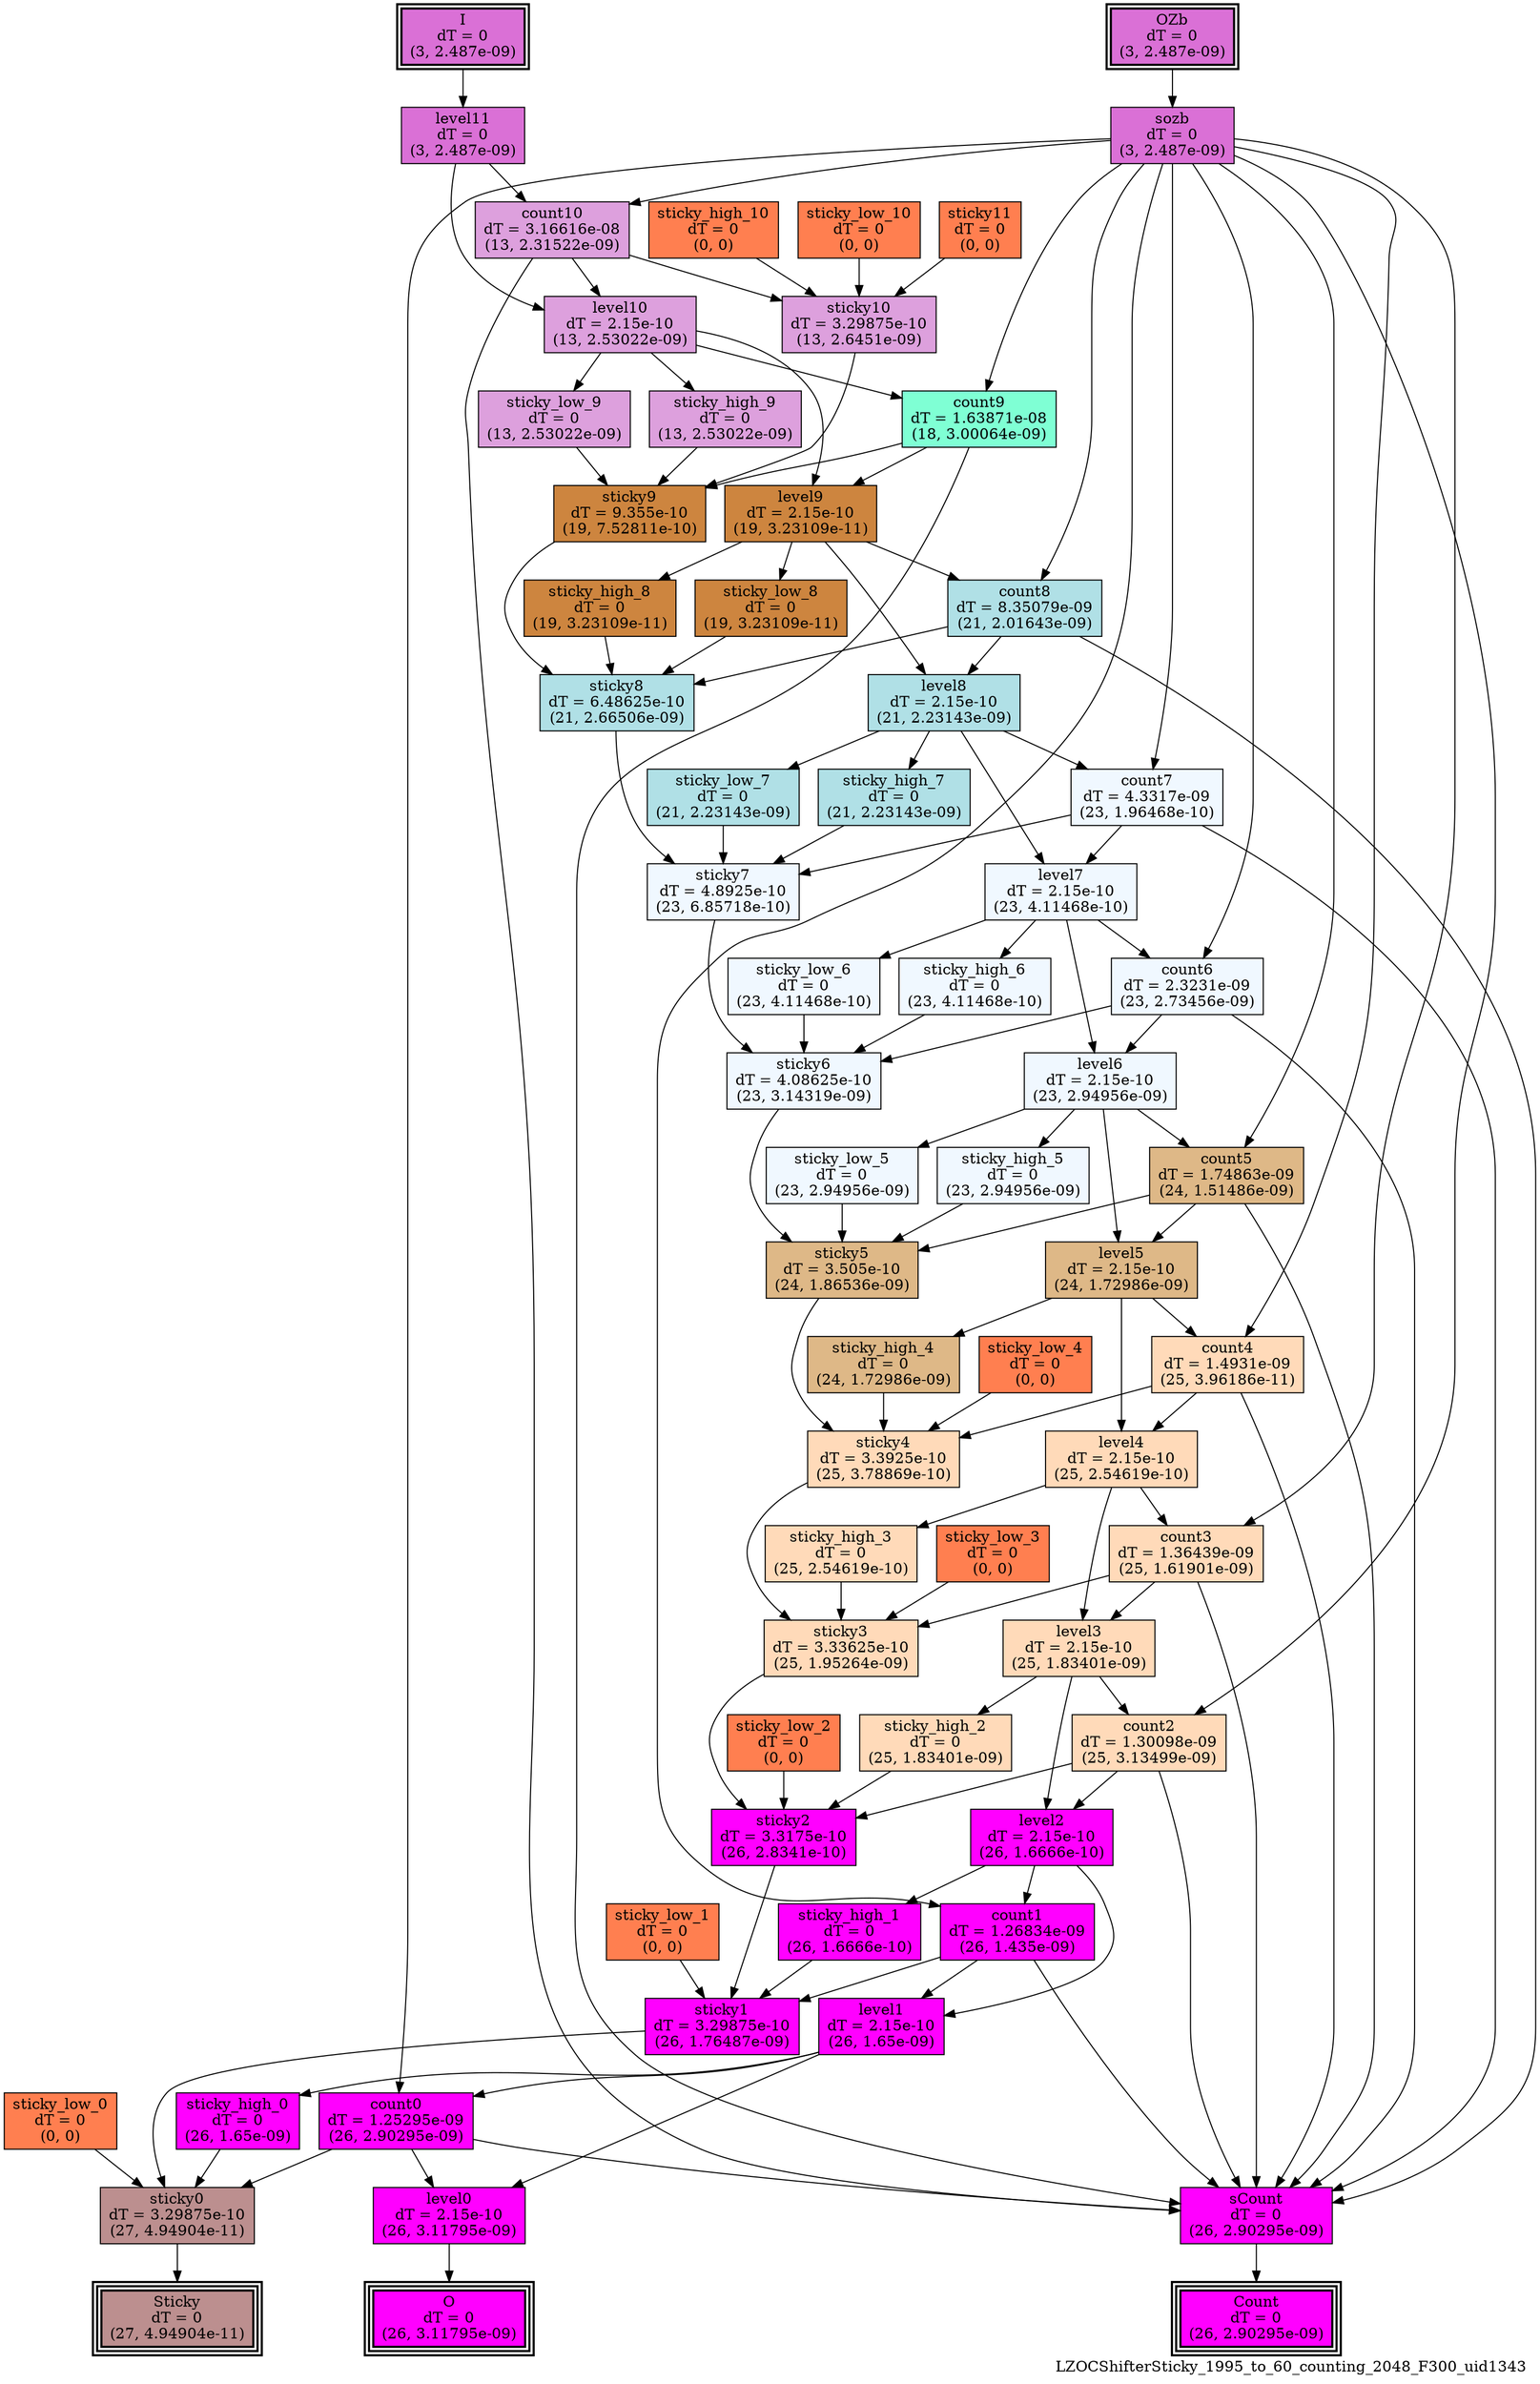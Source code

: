 digraph LZOCShifterSticky_1995_to_60_counting_2048_F300_uid1343
{
	//graph drawing options
	label=LZOCShifterSticky_1995_to_60_counting_2048_F300_uid1343;
	labelloc=bottom;
	labeljust=right;
	ratio=auto;
	nodesep=0.25;
	ranksep=0.5;

	//input/output signals of operator LZOCShifterSticky_1995_to_60_counting_2048_F300_uid1343
	I__LZOCShifterSticky_1995_to_60_counting_2048_F300_uid1343 [ label="I\ndT = 0\n(3, 2.487e-09)", shape=box, color=black, style="bold, filled", fillcolor=orchid, peripheries=2 ];
	OZb__LZOCShifterSticky_1995_to_60_counting_2048_F300_uid1343 [ label="OZb\ndT = 0\n(3, 2.487e-09)", shape=box, color=black, style="bold, filled", fillcolor=orchid, peripheries=2 ];
	Count__LZOCShifterSticky_1995_to_60_counting_2048_F300_uid1343 [ label="Count\ndT = 0\n(26, 2.90295e-09)", shape=box, color=black, style="bold, filled", fillcolor=magenta, peripheries=3 ];
	O__LZOCShifterSticky_1995_to_60_counting_2048_F300_uid1343 [ label="O\ndT = 0\n(26, 3.11795e-09)", shape=box, color=black, style="bold, filled", fillcolor=magenta, peripheries=3 ];
	Sticky__LZOCShifterSticky_1995_to_60_counting_2048_F300_uid1343 [ label="Sticky\ndT = 0\n(27, 4.94904e-11)", shape=box, color=black, style="bold, filled", fillcolor=rosybrown, peripheries=3 ];
	{rank=same I__LZOCShifterSticky_1995_to_60_counting_2048_F300_uid1343, OZb__LZOCShifterSticky_1995_to_60_counting_2048_F300_uid1343};
	{rank=same Count__LZOCShifterSticky_1995_to_60_counting_2048_F300_uid1343, O__LZOCShifterSticky_1995_to_60_counting_2048_F300_uid1343, Sticky__LZOCShifterSticky_1995_to_60_counting_2048_F300_uid1343};
	//internal signals of operator LZOCShifterSticky_1995_to_60_counting_2048_F300_uid1343
	level11__LZOCShifterSticky_1995_to_60_counting_2048_F300_uid1343 [ label="level11\ndT = 0\n(3, 2.487e-09)", shape=box, color=black, style=filled, fillcolor=orchid, peripheries=1 ];
	sozb__LZOCShifterSticky_1995_to_60_counting_2048_F300_uid1343 [ label="sozb\ndT = 0\n(3, 2.487e-09)", shape=box, color=black, style=filled, fillcolor=orchid, peripheries=1 ];
	sticky11__LZOCShifterSticky_1995_to_60_counting_2048_F300_uid1343 [ label="sticky11\ndT = 0\n(0, 0)", shape=box, color=black, style=filled, fillcolor=coral, peripheries=1 ];
	count10__LZOCShifterSticky_1995_to_60_counting_2048_F300_uid1343 [ label="count10\ndT = 3.16616e-08\n(13, 2.31522e-09)", shape=box, color=black, style=filled, fillcolor=plum, peripheries=1 ];
	level10__LZOCShifterSticky_1995_to_60_counting_2048_F300_uid1343 [ label="level10\ndT = 2.15e-10\n(13, 2.53022e-09)", shape=box, color=black, style=filled, fillcolor=plum, peripheries=1 ];
	sticky_high_10__LZOCShifterSticky_1995_to_60_counting_2048_F300_uid1343 [ label="sticky_high_10\ndT = 0\n(0, 0)", shape=box, color=black, style=filled, fillcolor=coral, peripheries=1 ];
	sticky_low_10__LZOCShifterSticky_1995_to_60_counting_2048_F300_uid1343 [ label="sticky_low_10\ndT = 0\n(0, 0)", shape=box, color=black, style=filled, fillcolor=coral, peripheries=1 ];
	sticky10__LZOCShifterSticky_1995_to_60_counting_2048_F300_uid1343 [ label="sticky10\ndT = 3.29875e-10\n(13, 2.6451e-09)", shape=box, color=black, style=filled, fillcolor=plum, peripheries=1 ];
	count9__LZOCShifterSticky_1995_to_60_counting_2048_F300_uid1343 [ label="count9\ndT = 1.63871e-08\n(18, 3.00064e-09)", shape=box, color=black, style=filled, fillcolor=aquamarine, peripheries=1 ];
	level9__LZOCShifterSticky_1995_to_60_counting_2048_F300_uid1343 [ label="level9\ndT = 2.15e-10\n(19, 3.23109e-11)", shape=box, color=black, style=filled, fillcolor=peru, peripheries=1 ];
	sticky_high_9__LZOCShifterSticky_1995_to_60_counting_2048_F300_uid1343 [ label="sticky_high_9\ndT = 0\n(13, 2.53022e-09)", shape=box, color=black, style=filled, fillcolor=plum, peripheries=1 ];
	sticky_low_9__LZOCShifterSticky_1995_to_60_counting_2048_F300_uid1343 [ label="sticky_low_9\ndT = 0\n(13, 2.53022e-09)", shape=box, color=black, style=filled, fillcolor=plum, peripheries=1 ];
	sticky9__LZOCShifterSticky_1995_to_60_counting_2048_F300_uid1343 [ label="sticky9\ndT = 9.355e-10\n(19, 7.52811e-10)", shape=box, color=black, style=filled, fillcolor=peru, peripheries=1 ];
	count8__LZOCShifterSticky_1995_to_60_counting_2048_F300_uid1343 [ label="count8\ndT = 8.35079e-09\n(21, 2.01643e-09)", shape=box, color=black, style=filled, fillcolor=powderblue, peripheries=1 ];
	level8__LZOCShifterSticky_1995_to_60_counting_2048_F300_uid1343 [ label="level8\ndT = 2.15e-10\n(21, 2.23143e-09)", shape=box, color=black, style=filled, fillcolor=powderblue, peripheries=1 ];
	sticky_high_8__LZOCShifterSticky_1995_to_60_counting_2048_F300_uid1343 [ label="sticky_high_8\ndT = 0\n(19, 3.23109e-11)", shape=box, color=black, style=filled, fillcolor=peru, peripheries=1 ];
	sticky_low_8__LZOCShifterSticky_1995_to_60_counting_2048_F300_uid1343 [ label="sticky_low_8\ndT = 0\n(19, 3.23109e-11)", shape=box, color=black, style=filled, fillcolor=peru, peripheries=1 ];
	sticky8__LZOCShifterSticky_1995_to_60_counting_2048_F300_uid1343 [ label="sticky8\ndT = 6.48625e-10\n(21, 2.66506e-09)", shape=box, color=black, style=filled, fillcolor=powderblue, peripheries=1 ];
	count7__LZOCShifterSticky_1995_to_60_counting_2048_F300_uid1343 [ label="count7\ndT = 4.3317e-09\n(23, 1.96468e-10)", shape=box, color=black, style=filled, fillcolor=aliceblue, peripheries=1 ];
	level7__LZOCShifterSticky_1995_to_60_counting_2048_F300_uid1343 [ label="level7\ndT = 2.15e-10\n(23, 4.11468e-10)", shape=box, color=black, style=filled, fillcolor=aliceblue, peripheries=1 ];
	sticky_high_7__LZOCShifterSticky_1995_to_60_counting_2048_F300_uid1343 [ label="sticky_high_7\ndT = 0\n(21, 2.23143e-09)", shape=box, color=black, style=filled, fillcolor=powderblue, peripheries=1 ];
	sticky_low_7__LZOCShifterSticky_1995_to_60_counting_2048_F300_uid1343 [ label="sticky_low_7\ndT = 0\n(21, 2.23143e-09)", shape=box, color=black, style=filled, fillcolor=powderblue, peripheries=1 ];
	sticky7__LZOCShifterSticky_1995_to_60_counting_2048_F300_uid1343 [ label="sticky7\ndT = 4.8925e-10\n(23, 6.85718e-10)", shape=box, color=black, style=filled, fillcolor=aliceblue, peripheries=1 ];
	count6__LZOCShifterSticky_1995_to_60_counting_2048_F300_uid1343 [ label="count6\ndT = 2.3231e-09\n(23, 2.73456e-09)", shape=box, color=black, style=filled, fillcolor=aliceblue, peripheries=1 ];
	level6__LZOCShifterSticky_1995_to_60_counting_2048_F300_uid1343 [ label="level6\ndT = 2.15e-10\n(23, 2.94956e-09)", shape=box, color=black, style=filled, fillcolor=aliceblue, peripheries=1 ];
	sticky_high_6__LZOCShifterSticky_1995_to_60_counting_2048_F300_uid1343 [ label="sticky_high_6\ndT = 0\n(23, 4.11468e-10)", shape=box, color=black, style=filled, fillcolor=aliceblue, peripheries=1 ];
	sticky_low_6__LZOCShifterSticky_1995_to_60_counting_2048_F300_uid1343 [ label="sticky_low_6\ndT = 0\n(23, 4.11468e-10)", shape=box, color=black, style=filled, fillcolor=aliceblue, peripheries=1 ];
	sticky6__LZOCShifterSticky_1995_to_60_counting_2048_F300_uid1343 [ label="sticky6\ndT = 4.08625e-10\n(23, 3.14319e-09)", shape=box, color=black, style=filled, fillcolor=aliceblue, peripheries=1 ];
	count5__LZOCShifterSticky_1995_to_60_counting_2048_F300_uid1343 [ label="count5\ndT = 1.74863e-09\n(24, 1.51486e-09)", shape=box, color=black, style=filled, fillcolor=burlywood, peripheries=1 ];
	level5__LZOCShifterSticky_1995_to_60_counting_2048_F300_uid1343 [ label="level5\ndT = 2.15e-10\n(24, 1.72986e-09)", shape=box, color=black, style=filled, fillcolor=burlywood, peripheries=1 ];
	sticky_high_5__LZOCShifterSticky_1995_to_60_counting_2048_F300_uid1343 [ label="sticky_high_5\ndT = 0\n(23, 2.94956e-09)", shape=box, color=black, style=filled, fillcolor=aliceblue, peripheries=1 ];
	sticky_low_5__LZOCShifterSticky_1995_to_60_counting_2048_F300_uid1343 [ label="sticky_low_5\ndT = 0\n(23, 2.94956e-09)", shape=box, color=black, style=filled, fillcolor=aliceblue, peripheries=1 ];
	sticky5__LZOCShifterSticky_1995_to_60_counting_2048_F300_uid1343 [ label="sticky5\ndT = 3.505e-10\n(24, 1.86536e-09)", shape=box, color=black, style=filled, fillcolor=burlywood, peripheries=1 ];
	count4__LZOCShifterSticky_1995_to_60_counting_2048_F300_uid1343 [ label="count4\ndT = 1.4931e-09\n(25, 3.96186e-11)", shape=box, color=black, style=filled, fillcolor=peachpuff, peripheries=1 ];
	level4__LZOCShifterSticky_1995_to_60_counting_2048_F300_uid1343 [ label="level4\ndT = 2.15e-10\n(25, 2.54619e-10)", shape=box, color=black, style=filled, fillcolor=peachpuff, peripheries=1 ];
	sticky_high_4__LZOCShifterSticky_1995_to_60_counting_2048_F300_uid1343 [ label="sticky_high_4\ndT = 0\n(24, 1.72986e-09)", shape=box, color=black, style=filled, fillcolor=burlywood, peripheries=1 ];
	sticky_low_4__LZOCShifterSticky_1995_to_60_counting_2048_F300_uid1343 [ label="sticky_low_4\ndT = 0\n(0, 0)", shape=box, color=black, style=filled, fillcolor=coral, peripheries=1 ];
	sticky4__LZOCShifterSticky_1995_to_60_counting_2048_F300_uid1343 [ label="sticky4\ndT = 3.3925e-10\n(25, 3.78869e-10)", shape=box, color=black, style=filled, fillcolor=peachpuff, peripheries=1 ];
	count3__LZOCShifterSticky_1995_to_60_counting_2048_F300_uid1343 [ label="count3\ndT = 1.36439e-09\n(25, 1.61901e-09)", shape=box, color=black, style=filled, fillcolor=peachpuff, peripheries=1 ];
	level3__LZOCShifterSticky_1995_to_60_counting_2048_F300_uid1343 [ label="level3\ndT = 2.15e-10\n(25, 1.83401e-09)", shape=box, color=black, style=filled, fillcolor=peachpuff, peripheries=1 ];
	sticky_high_3__LZOCShifterSticky_1995_to_60_counting_2048_F300_uid1343 [ label="sticky_high_3\ndT = 0\n(25, 2.54619e-10)", shape=box, color=black, style=filled, fillcolor=peachpuff, peripheries=1 ];
	sticky_low_3__LZOCShifterSticky_1995_to_60_counting_2048_F300_uid1343 [ label="sticky_low_3\ndT = 0\n(0, 0)", shape=box, color=black, style=filled, fillcolor=coral, peripheries=1 ];
	sticky3__LZOCShifterSticky_1995_to_60_counting_2048_F300_uid1343 [ label="sticky3\ndT = 3.33625e-10\n(25, 1.95264e-09)", shape=box, color=black, style=filled, fillcolor=peachpuff, peripheries=1 ];
	count2__LZOCShifterSticky_1995_to_60_counting_2048_F300_uid1343 [ label="count2\ndT = 1.30098e-09\n(25, 3.13499e-09)", shape=box, color=black, style=filled, fillcolor=peachpuff, peripheries=1 ];
	level2__LZOCShifterSticky_1995_to_60_counting_2048_F300_uid1343 [ label="level2\ndT = 2.15e-10\n(26, 1.6666e-10)", shape=box, color=black, style=filled, fillcolor=magenta, peripheries=1 ];
	sticky_high_2__LZOCShifterSticky_1995_to_60_counting_2048_F300_uid1343 [ label="sticky_high_2\ndT = 0\n(25, 1.83401e-09)", shape=box, color=black, style=filled, fillcolor=peachpuff, peripheries=1 ];
	sticky_low_2__LZOCShifterSticky_1995_to_60_counting_2048_F300_uid1343 [ label="sticky_low_2\ndT = 0\n(0, 0)", shape=box, color=black, style=filled, fillcolor=coral, peripheries=1 ];
	sticky2__LZOCShifterSticky_1995_to_60_counting_2048_F300_uid1343 [ label="sticky2\ndT = 3.3175e-10\n(26, 2.8341e-10)", shape=box, color=black, style=filled, fillcolor=magenta, peripheries=1 ];
	count1__LZOCShifterSticky_1995_to_60_counting_2048_F300_uid1343 [ label="count1\ndT = 1.26834e-09\n(26, 1.435e-09)", shape=box, color=black, style=filled, fillcolor=magenta, peripheries=1 ];
	level1__LZOCShifterSticky_1995_to_60_counting_2048_F300_uid1343 [ label="level1\ndT = 2.15e-10\n(26, 1.65e-09)", shape=box, color=black, style=filled, fillcolor=magenta, peripheries=1 ];
	sticky_high_1__LZOCShifterSticky_1995_to_60_counting_2048_F300_uid1343 [ label="sticky_high_1\ndT = 0\n(26, 1.6666e-10)", shape=box, color=black, style=filled, fillcolor=magenta, peripheries=1 ];
	sticky_low_1__LZOCShifterSticky_1995_to_60_counting_2048_F300_uid1343 [ label="sticky_low_1\ndT = 0\n(0, 0)", shape=box, color=black, style=filled, fillcolor=coral, peripheries=1 ];
	sticky1__LZOCShifterSticky_1995_to_60_counting_2048_F300_uid1343 [ label="sticky1\ndT = 3.29875e-10\n(26, 1.76487e-09)", shape=box, color=black, style=filled, fillcolor=magenta, peripheries=1 ];
	count0__LZOCShifterSticky_1995_to_60_counting_2048_F300_uid1343 [ label="count0\ndT = 1.25295e-09\n(26, 2.90295e-09)", shape=box, color=black, style=filled, fillcolor=magenta, peripheries=1 ];
	level0__LZOCShifterSticky_1995_to_60_counting_2048_F300_uid1343 [ label="level0\ndT = 2.15e-10\n(26, 3.11795e-09)", shape=box, color=black, style=filled, fillcolor=magenta, peripheries=1 ];
	sticky_high_0__LZOCShifterSticky_1995_to_60_counting_2048_F300_uid1343 [ label="sticky_high_0\ndT = 0\n(26, 1.65e-09)", shape=box, color=black, style=filled, fillcolor=magenta, peripheries=1 ];
	sticky_low_0__LZOCShifterSticky_1995_to_60_counting_2048_F300_uid1343 [ label="sticky_low_0\ndT = 0\n(0, 0)", shape=box, color=black, style=filled, fillcolor=coral, peripheries=1 ];
	sticky0__LZOCShifterSticky_1995_to_60_counting_2048_F300_uid1343 [ label="sticky0\ndT = 3.29875e-10\n(27, 4.94904e-11)", shape=box, color=black, style=filled, fillcolor=rosybrown, peripheries=1 ];
	sCount__LZOCShifterSticky_1995_to_60_counting_2048_F300_uid1343 [ label="sCount\ndT = 0\n(26, 2.90295e-09)", shape=box, color=black, style=filled, fillcolor=magenta, peripheries=1 ];

	//subcomponents of operator LZOCShifterSticky_1995_to_60_counting_2048_F300_uid1343

	//input and internal signal connections of operator LZOCShifterSticky_1995_to_60_counting_2048_F300_uid1343
	I__LZOCShifterSticky_1995_to_60_counting_2048_F300_uid1343 -> level11__LZOCShifterSticky_1995_to_60_counting_2048_F300_uid1343 [ arrowhead=normal, arrowsize=1.0, arrowtail=normal, color=black, dir=forward  ];
	OZb__LZOCShifterSticky_1995_to_60_counting_2048_F300_uid1343 -> sozb__LZOCShifterSticky_1995_to_60_counting_2048_F300_uid1343 [ arrowhead=normal, arrowsize=1.0, arrowtail=normal, color=black, dir=forward  ];
	level11__LZOCShifterSticky_1995_to_60_counting_2048_F300_uid1343 -> count10__LZOCShifterSticky_1995_to_60_counting_2048_F300_uid1343 [ arrowhead=normal, arrowsize=1.0, arrowtail=normal, color=black, dir=forward  ];
	level11__LZOCShifterSticky_1995_to_60_counting_2048_F300_uid1343 -> level10__LZOCShifterSticky_1995_to_60_counting_2048_F300_uid1343 [ arrowhead=normal, arrowsize=1.0, arrowtail=normal, color=black, dir=forward  ];
	sozb__LZOCShifterSticky_1995_to_60_counting_2048_F300_uid1343 -> count10__LZOCShifterSticky_1995_to_60_counting_2048_F300_uid1343 [ arrowhead=normal, arrowsize=1.0, arrowtail=normal, color=black, dir=forward  ];
	sozb__LZOCShifterSticky_1995_to_60_counting_2048_F300_uid1343 -> count9__LZOCShifterSticky_1995_to_60_counting_2048_F300_uid1343 [ arrowhead=normal, arrowsize=1.0, arrowtail=normal, color=black, dir=forward  ];
	sozb__LZOCShifterSticky_1995_to_60_counting_2048_F300_uid1343 -> count8__LZOCShifterSticky_1995_to_60_counting_2048_F300_uid1343 [ arrowhead=normal, arrowsize=1.0, arrowtail=normal, color=black, dir=forward  ];
	sozb__LZOCShifterSticky_1995_to_60_counting_2048_F300_uid1343 -> count7__LZOCShifterSticky_1995_to_60_counting_2048_F300_uid1343 [ arrowhead=normal, arrowsize=1.0, arrowtail=normal, color=black, dir=forward  ];
	sozb__LZOCShifterSticky_1995_to_60_counting_2048_F300_uid1343 -> count6__LZOCShifterSticky_1995_to_60_counting_2048_F300_uid1343 [ arrowhead=normal, arrowsize=1.0, arrowtail=normal, color=black, dir=forward  ];
	sozb__LZOCShifterSticky_1995_to_60_counting_2048_F300_uid1343 -> count5__LZOCShifterSticky_1995_to_60_counting_2048_F300_uid1343 [ arrowhead=normal, arrowsize=1.0, arrowtail=normal, color=black, dir=forward  ];
	sozb__LZOCShifterSticky_1995_to_60_counting_2048_F300_uid1343 -> count4__LZOCShifterSticky_1995_to_60_counting_2048_F300_uid1343 [ arrowhead=normal, arrowsize=1.0, arrowtail=normal, color=black, dir=forward  ];
	sozb__LZOCShifterSticky_1995_to_60_counting_2048_F300_uid1343 -> count3__LZOCShifterSticky_1995_to_60_counting_2048_F300_uid1343 [ arrowhead=normal, arrowsize=1.0, arrowtail=normal, color=black, dir=forward  ];
	sozb__LZOCShifterSticky_1995_to_60_counting_2048_F300_uid1343 -> count2__LZOCShifterSticky_1995_to_60_counting_2048_F300_uid1343 [ arrowhead=normal, arrowsize=1.0, arrowtail=normal, color=black, dir=forward  ];
	sozb__LZOCShifterSticky_1995_to_60_counting_2048_F300_uid1343 -> count1__LZOCShifterSticky_1995_to_60_counting_2048_F300_uid1343 [ arrowhead=normal, arrowsize=1.0, arrowtail=normal, color=black, dir=forward  ];
	sozb__LZOCShifterSticky_1995_to_60_counting_2048_F300_uid1343 -> count0__LZOCShifterSticky_1995_to_60_counting_2048_F300_uid1343 [ arrowhead=normal, arrowsize=1.0, arrowtail=normal, color=black, dir=forward  ];
	sticky11__LZOCShifterSticky_1995_to_60_counting_2048_F300_uid1343 -> sticky10__LZOCShifterSticky_1995_to_60_counting_2048_F300_uid1343 [ arrowhead=normal, arrowsize=1.0, arrowtail=normal, color=black, dir=forward  ];
	count10__LZOCShifterSticky_1995_to_60_counting_2048_F300_uid1343 -> level10__LZOCShifterSticky_1995_to_60_counting_2048_F300_uid1343 [ arrowhead=normal, arrowsize=1.0, arrowtail=normal, color=black, dir=forward  ];
	count10__LZOCShifterSticky_1995_to_60_counting_2048_F300_uid1343 -> sticky10__LZOCShifterSticky_1995_to_60_counting_2048_F300_uid1343 [ arrowhead=normal, arrowsize=1.0, arrowtail=normal, color=black, dir=forward  ];
	count10__LZOCShifterSticky_1995_to_60_counting_2048_F300_uid1343 -> sCount__LZOCShifterSticky_1995_to_60_counting_2048_F300_uid1343 [ arrowhead=normal, arrowsize=1.0, arrowtail=normal, color=black, dir=forward  ];
	level10__LZOCShifterSticky_1995_to_60_counting_2048_F300_uid1343 -> count9__LZOCShifterSticky_1995_to_60_counting_2048_F300_uid1343 [ arrowhead=normal, arrowsize=1.0, arrowtail=normal, color=black, dir=forward  ];
	level10__LZOCShifterSticky_1995_to_60_counting_2048_F300_uid1343 -> level9__LZOCShifterSticky_1995_to_60_counting_2048_F300_uid1343 [ arrowhead=normal, arrowsize=1.0, arrowtail=normal, color=black, dir=forward  ];
	level10__LZOCShifterSticky_1995_to_60_counting_2048_F300_uid1343 -> sticky_high_9__LZOCShifterSticky_1995_to_60_counting_2048_F300_uid1343 [ arrowhead=normal, arrowsize=1.0, arrowtail=normal, color=black, dir=forward  ];
	level10__LZOCShifterSticky_1995_to_60_counting_2048_F300_uid1343 -> sticky_low_9__LZOCShifterSticky_1995_to_60_counting_2048_F300_uid1343 [ arrowhead=normal, arrowsize=1.0, arrowtail=normal, color=black, dir=forward  ];
	sticky_high_10__LZOCShifterSticky_1995_to_60_counting_2048_F300_uid1343 -> sticky10__LZOCShifterSticky_1995_to_60_counting_2048_F300_uid1343 [ arrowhead=normal, arrowsize=1.0, arrowtail=normal, color=black, dir=forward  ];
	sticky_low_10__LZOCShifterSticky_1995_to_60_counting_2048_F300_uid1343 -> sticky10__LZOCShifterSticky_1995_to_60_counting_2048_F300_uid1343 [ arrowhead=normal, arrowsize=1.0, arrowtail=normal, color=black, dir=forward  ];
	sticky10__LZOCShifterSticky_1995_to_60_counting_2048_F300_uid1343 -> sticky9__LZOCShifterSticky_1995_to_60_counting_2048_F300_uid1343 [ arrowhead=normal, arrowsize=1.0, arrowtail=normal, color=black, dir=forward  ];
	count9__LZOCShifterSticky_1995_to_60_counting_2048_F300_uid1343 -> level9__LZOCShifterSticky_1995_to_60_counting_2048_F300_uid1343 [ arrowhead=normal, arrowsize=1.0, arrowtail=normal, color=black, dir=forward  ];
	count9__LZOCShifterSticky_1995_to_60_counting_2048_F300_uid1343 -> sticky9__LZOCShifterSticky_1995_to_60_counting_2048_F300_uid1343 [ arrowhead=normal, arrowsize=1.0, arrowtail=normal, color=black, dir=forward  ];
	count9__LZOCShifterSticky_1995_to_60_counting_2048_F300_uid1343 -> sCount__LZOCShifterSticky_1995_to_60_counting_2048_F300_uid1343 [ arrowhead=normal, arrowsize=1.0, arrowtail=normal, color=black, dir=forward  ];
	level9__LZOCShifterSticky_1995_to_60_counting_2048_F300_uid1343 -> count8__LZOCShifterSticky_1995_to_60_counting_2048_F300_uid1343 [ arrowhead=normal, arrowsize=1.0, arrowtail=normal, color=black, dir=forward  ];
	level9__LZOCShifterSticky_1995_to_60_counting_2048_F300_uid1343 -> level8__LZOCShifterSticky_1995_to_60_counting_2048_F300_uid1343 [ arrowhead=normal, arrowsize=1.0, arrowtail=normal, color=black, dir=forward  ];
	level9__LZOCShifterSticky_1995_to_60_counting_2048_F300_uid1343 -> sticky_high_8__LZOCShifterSticky_1995_to_60_counting_2048_F300_uid1343 [ arrowhead=normal, arrowsize=1.0, arrowtail=normal, color=black, dir=forward  ];
	level9__LZOCShifterSticky_1995_to_60_counting_2048_F300_uid1343 -> sticky_low_8__LZOCShifterSticky_1995_to_60_counting_2048_F300_uid1343 [ arrowhead=normal, arrowsize=1.0, arrowtail=normal, color=black, dir=forward  ];
	sticky_high_9__LZOCShifterSticky_1995_to_60_counting_2048_F300_uid1343 -> sticky9__LZOCShifterSticky_1995_to_60_counting_2048_F300_uid1343 [ arrowhead=normal, arrowsize=1.0, arrowtail=normal, color=black, dir=forward  ];
	sticky_low_9__LZOCShifterSticky_1995_to_60_counting_2048_F300_uid1343 -> sticky9__LZOCShifterSticky_1995_to_60_counting_2048_F300_uid1343 [ arrowhead=normal, arrowsize=1.0, arrowtail=normal, color=black, dir=forward  ];
	sticky9__LZOCShifterSticky_1995_to_60_counting_2048_F300_uid1343 -> sticky8__LZOCShifterSticky_1995_to_60_counting_2048_F300_uid1343 [ arrowhead=normal, arrowsize=1.0, arrowtail=normal, color=black, dir=forward  ];
	count8__LZOCShifterSticky_1995_to_60_counting_2048_F300_uid1343 -> level8__LZOCShifterSticky_1995_to_60_counting_2048_F300_uid1343 [ arrowhead=normal, arrowsize=1.0, arrowtail=normal, color=black, dir=forward  ];
	count8__LZOCShifterSticky_1995_to_60_counting_2048_F300_uid1343 -> sticky8__LZOCShifterSticky_1995_to_60_counting_2048_F300_uid1343 [ arrowhead=normal, arrowsize=1.0, arrowtail=normal, color=black, dir=forward  ];
	count8__LZOCShifterSticky_1995_to_60_counting_2048_F300_uid1343 -> sCount__LZOCShifterSticky_1995_to_60_counting_2048_F300_uid1343 [ arrowhead=normal, arrowsize=1.0, arrowtail=normal, color=black, dir=forward  ];
	level8__LZOCShifterSticky_1995_to_60_counting_2048_F300_uid1343 -> count7__LZOCShifterSticky_1995_to_60_counting_2048_F300_uid1343 [ arrowhead=normal, arrowsize=1.0, arrowtail=normal, color=black, dir=forward  ];
	level8__LZOCShifterSticky_1995_to_60_counting_2048_F300_uid1343 -> level7__LZOCShifterSticky_1995_to_60_counting_2048_F300_uid1343 [ arrowhead=normal, arrowsize=1.0, arrowtail=normal, color=black, dir=forward  ];
	level8__LZOCShifterSticky_1995_to_60_counting_2048_F300_uid1343 -> sticky_high_7__LZOCShifterSticky_1995_to_60_counting_2048_F300_uid1343 [ arrowhead=normal, arrowsize=1.0, arrowtail=normal, color=black, dir=forward  ];
	level8__LZOCShifterSticky_1995_to_60_counting_2048_F300_uid1343 -> sticky_low_7__LZOCShifterSticky_1995_to_60_counting_2048_F300_uid1343 [ arrowhead=normal, arrowsize=1.0, arrowtail=normal, color=black, dir=forward  ];
	sticky_high_8__LZOCShifterSticky_1995_to_60_counting_2048_F300_uid1343 -> sticky8__LZOCShifterSticky_1995_to_60_counting_2048_F300_uid1343 [ arrowhead=normal, arrowsize=1.0, arrowtail=normal, color=black, dir=forward  ];
	sticky_low_8__LZOCShifterSticky_1995_to_60_counting_2048_F300_uid1343 -> sticky8__LZOCShifterSticky_1995_to_60_counting_2048_F300_uid1343 [ arrowhead=normal, arrowsize=1.0, arrowtail=normal, color=black, dir=forward  ];
	sticky8__LZOCShifterSticky_1995_to_60_counting_2048_F300_uid1343 -> sticky7__LZOCShifterSticky_1995_to_60_counting_2048_F300_uid1343 [ arrowhead=normal, arrowsize=1.0, arrowtail=normal, color=black, dir=forward  ];
	count7__LZOCShifterSticky_1995_to_60_counting_2048_F300_uid1343 -> level7__LZOCShifterSticky_1995_to_60_counting_2048_F300_uid1343 [ arrowhead=normal, arrowsize=1.0, arrowtail=normal, color=black, dir=forward  ];
	count7__LZOCShifterSticky_1995_to_60_counting_2048_F300_uid1343 -> sticky7__LZOCShifterSticky_1995_to_60_counting_2048_F300_uid1343 [ arrowhead=normal, arrowsize=1.0, arrowtail=normal, color=black, dir=forward  ];
	count7__LZOCShifterSticky_1995_to_60_counting_2048_F300_uid1343 -> sCount__LZOCShifterSticky_1995_to_60_counting_2048_F300_uid1343 [ arrowhead=normal, arrowsize=1.0, arrowtail=normal, color=black, dir=forward  ];
	level7__LZOCShifterSticky_1995_to_60_counting_2048_F300_uid1343 -> count6__LZOCShifterSticky_1995_to_60_counting_2048_F300_uid1343 [ arrowhead=normal, arrowsize=1.0, arrowtail=normal, color=black, dir=forward  ];
	level7__LZOCShifterSticky_1995_to_60_counting_2048_F300_uid1343 -> level6__LZOCShifterSticky_1995_to_60_counting_2048_F300_uid1343 [ arrowhead=normal, arrowsize=1.0, arrowtail=normal, color=black, dir=forward  ];
	level7__LZOCShifterSticky_1995_to_60_counting_2048_F300_uid1343 -> sticky_high_6__LZOCShifterSticky_1995_to_60_counting_2048_F300_uid1343 [ arrowhead=normal, arrowsize=1.0, arrowtail=normal, color=black, dir=forward  ];
	level7__LZOCShifterSticky_1995_to_60_counting_2048_F300_uid1343 -> sticky_low_6__LZOCShifterSticky_1995_to_60_counting_2048_F300_uid1343 [ arrowhead=normal, arrowsize=1.0, arrowtail=normal, color=black, dir=forward  ];
	sticky_high_7__LZOCShifterSticky_1995_to_60_counting_2048_F300_uid1343 -> sticky7__LZOCShifterSticky_1995_to_60_counting_2048_F300_uid1343 [ arrowhead=normal, arrowsize=1.0, arrowtail=normal, color=black, dir=forward  ];
	sticky_low_7__LZOCShifterSticky_1995_to_60_counting_2048_F300_uid1343 -> sticky7__LZOCShifterSticky_1995_to_60_counting_2048_F300_uid1343 [ arrowhead=normal, arrowsize=1.0, arrowtail=normal, color=black, dir=forward  ];
	sticky7__LZOCShifterSticky_1995_to_60_counting_2048_F300_uid1343 -> sticky6__LZOCShifterSticky_1995_to_60_counting_2048_F300_uid1343 [ arrowhead=normal, arrowsize=1.0, arrowtail=normal, color=black, dir=forward  ];
	count6__LZOCShifterSticky_1995_to_60_counting_2048_F300_uid1343 -> level6__LZOCShifterSticky_1995_to_60_counting_2048_F300_uid1343 [ arrowhead=normal, arrowsize=1.0, arrowtail=normal, color=black, dir=forward  ];
	count6__LZOCShifterSticky_1995_to_60_counting_2048_F300_uid1343 -> sticky6__LZOCShifterSticky_1995_to_60_counting_2048_F300_uid1343 [ arrowhead=normal, arrowsize=1.0, arrowtail=normal, color=black, dir=forward  ];
	count6__LZOCShifterSticky_1995_to_60_counting_2048_F300_uid1343 -> sCount__LZOCShifterSticky_1995_to_60_counting_2048_F300_uid1343 [ arrowhead=normal, arrowsize=1.0, arrowtail=normal, color=black, dir=forward  ];
	level6__LZOCShifterSticky_1995_to_60_counting_2048_F300_uid1343 -> count5__LZOCShifterSticky_1995_to_60_counting_2048_F300_uid1343 [ arrowhead=normal, arrowsize=1.0, arrowtail=normal, color=black, dir=forward  ];
	level6__LZOCShifterSticky_1995_to_60_counting_2048_F300_uid1343 -> level5__LZOCShifterSticky_1995_to_60_counting_2048_F300_uid1343 [ arrowhead=normal, arrowsize=1.0, arrowtail=normal, color=black, dir=forward  ];
	level6__LZOCShifterSticky_1995_to_60_counting_2048_F300_uid1343 -> sticky_high_5__LZOCShifterSticky_1995_to_60_counting_2048_F300_uid1343 [ arrowhead=normal, arrowsize=1.0, arrowtail=normal, color=black, dir=forward  ];
	level6__LZOCShifterSticky_1995_to_60_counting_2048_F300_uid1343 -> sticky_low_5__LZOCShifterSticky_1995_to_60_counting_2048_F300_uid1343 [ arrowhead=normal, arrowsize=1.0, arrowtail=normal, color=black, dir=forward  ];
	sticky_high_6__LZOCShifterSticky_1995_to_60_counting_2048_F300_uid1343 -> sticky6__LZOCShifterSticky_1995_to_60_counting_2048_F300_uid1343 [ arrowhead=normal, arrowsize=1.0, arrowtail=normal, color=black, dir=forward  ];
	sticky_low_6__LZOCShifterSticky_1995_to_60_counting_2048_F300_uid1343 -> sticky6__LZOCShifterSticky_1995_to_60_counting_2048_F300_uid1343 [ arrowhead=normal, arrowsize=1.0, arrowtail=normal, color=black, dir=forward  ];
	sticky6__LZOCShifterSticky_1995_to_60_counting_2048_F300_uid1343 -> sticky5__LZOCShifterSticky_1995_to_60_counting_2048_F300_uid1343 [ arrowhead=normal, arrowsize=1.0, arrowtail=normal, color=black, dir=forward  ];
	count5__LZOCShifterSticky_1995_to_60_counting_2048_F300_uid1343 -> level5__LZOCShifterSticky_1995_to_60_counting_2048_F300_uid1343 [ arrowhead=normal, arrowsize=1.0, arrowtail=normal, color=black, dir=forward  ];
	count5__LZOCShifterSticky_1995_to_60_counting_2048_F300_uid1343 -> sticky5__LZOCShifterSticky_1995_to_60_counting_2048_F300_uid1343 [ arrowhead=normal, arrowsize=1.0, arrowtail=normal, color=black, dir=forward  ];
	count5__LZOCShifterSticky_1995_to_60_counting_2048_F300_uid1343 -> sCount__LZOCShifterSticky_1995_to_60_counting_2048_F300_uid1343 [ arrowhead=normal, arrowsize=1.0, arrowtail=normal, color=black, dir=forward  ];
	level5__LZOCShifterSticky_1995_to_60_counting_2048_F300_uid1343 -> count4__LZOCShifterSticky_1995_to_60_counting_2048_F300_uid1343 [ arrowhead=normal, arrowsize=1.0, arrowtail=normal, color=black, dir=forward  ];
	level5__LZOCShifterSticky_1995_to_60_counting_2048_F300_uid1343 -> level4__LZOCShifterSticky_1995_to_60_counting_2048_F300_uid1343 [ arrowhead=normal, arrowsize=1.0, arrowtail=normal, color=black, dir=forward  ];
	level5__LZOCShifterSticky_1995_to_60_counting_2048_F300_uid1343 -> sticky_high_4__LZOCShifterSticky_1995_to_60_counting_2048_F300_uid1343 [ arrowhead=normal, arrowsize=1.0, arrowtail=normal, color=black, dir=forward  ];
	sticky_high_5__LZOCShifterSticky_1995_to_60_counting_2048_F300_uid1343 -> sticky5__LZOCShifterSticky_1995_to_60_counting_2048_F300_uid1343 [ arrowhead=normal, arrowsize=1.0, arrowtail=normal, color=black, dir=forward  ];
	sticky_low_5__LZOCShifterSticky_1995_to_60_counting_2048_F300_uid1343 -> sticky5__LZOCShifterSticky_1995_to_60_counting_2048_F300_uid1343 [ arrowhead=normal, arrowsize=1.0, arrowtail=normal, color=black, dir=forward  ];
	sticky5__LZOCShifterSticky_1995_to_60_counting_2048_F300_uid1343 -> sticky4__LZOCShifterSticky_1995_to_60_counting_2048_F300_uid1343 [ arrowhead=normal, arrowsize=1.0, arrowtail=normal, color=black, dir=forward  ];
	count4__LZOCShifterSticky_1995_to_60_counting_2048_F300_uid1343 -> level4__LZOCShifterSticky_1995_to_60_counting_2048_F300_uid1343 [ arrowhead=normal, arrowsize=1.0, arrowtail=normal, color=black, dir=forward  ];
	count4__LZOCShifterSticky_1995_to_60_counting_2048_F300_uid1343 -> sticky4__LZOCShifterSticky_1995_to_60_counting_2048_F300_uid1343 [ arrowhead=normal, arrowsize=1.0, arrowtail=normal, color=black, dir=forward  ];
	count4__LZOCShifterSticky_1995_to_60_counting_2048_F300_uid1343 -> sCount__LZOCShifterSticky_1995_to_60_counting_2048_F300_uid1343 [ arrowhead=normal, arrowsize=1.0, arrowtail=normal, color=black, dir=forward  ];
	level4__LZOCShifterSticky_1995_to_60_counting_2048_F300_uid1343 -> count3__LZOCShifterSticky_1995_to_60_counting_2048_F300_uid1343 [ arrowhead=normal, arrowsize=1.0, arrowtail=normal, color=black, dir=forward  ];
	level4__LZOCShifterSticky_1995_to_60_counting_2048_F300_uid1343 -> level3__LZOCShifterSticky_1995_to_60_counting_2048_F300_uid1343 [ arrowhead=normal, arrowsize=1.0, arrowtail=normal, color=black, dir=forward  ];
	level4__LZOCShifterSticky_1995_to_60_counting_2048_F300_uid1343 -> sticky_high_3__LZOCShifterSticky_1995_to_60_counting_2048_F300_uid1343 [ arrowhead=normal, arrowsize=1.0, arrowtail=normal, color=black, dir=forward  ];
	sticky_high_4__LZOCShifterSticky_1995_to_60_counting_2048_F300_uid1343 -> sticky4__LZOCShifterSticky_1995_to_60_counting_2048_F300_uid1343 [ arrowhead=normal, arrowsize=1.0, arrowtail=normal, color=black, dir=forward  ];
	sticky_low_4__LZOCShifterSticky_1995_to_60_counting_2048_F300_uid1343 -> sticky4__LZOCShifterSticky_1995_to_60_counting_2048_F300_uid1343 [ arrowhead=normal, arrowsize=1.0, arrowtail=normal, color=black, dir=forward  ];
	sticky4__LZOCShifterSticky_1995_to_60_counting_2048_F300_uid1343 -> sticky3__LZOCShifterSticky_1995_to_60_counting_2048_F300_uid1343 [ arrowhead=normal, arrowsize=1.0, arrowtail=normal, color=black, dir=forward  ];
	count3__LZOCShifterSticky_1995_to_60_counting_2048_F300_uid1343 -> level3__LZOCShifterSticky_1995_to_60_counting_2048_F300_uid1343 [ arrowhead=normal, arrowsize=1.0, arrowtail=normal, color=black, dir=forward  ];
	count3__LZOCShifterSticky_1995_to_60_counting_2048_F300_uid1343 -> sticky3__LZOCShifterSticky_1995_to_60_counting_2048_F300_uid1343 [ arrowhead=normal, arrowsize=1.0, arrowtail=normal, color=black, dir=forward  ];
	count3__LZOCShifterSticky_1995_to_60_counting_2048_F300_uid1343 -> sCount__LZOCShifterSticky_1995_to_60_counting_2048_F300_uid1343 [ arrowhead=normal, arrowsize=1.0, arrowtail=normal, color=black, dir=forward  ];
	level3__LZOCShifterSticky_1995_to_60_counting_2048_F300_uid1343 -> count2__LZOCShifterSticky_1995_to_60_counting_2048_F300_uid1343 [ arrowhead=normal, arrowsize=1.0, arrowtail=normal, color=black, dir=forward  ];
	level3__LZOCShifterSticky_1995_to_60_counting_2048_F300_uid1343 -> level2__LZOCShifterSticky_1995_to_60_counting_2048_F300_uid1343 [ arrowhead=normal, arrowsize=1.0, arrowtail=normal, color=black, dir=forward  ];
	level3__LZOCShifterSticky_1995_to_60_counting_2048_F300_uid1343 -> sticky_high_2__LZOCShifterSticky_1995_to_60_counting_2048_F300_uid1343 [ arrowhead=normal, arrowsize=1.0, arrowtail=normal, color=black, dir=forward  ];
	sticky_high_3__LZOCShifterSticky_1995_to_60_counting_2048_F300_uid1343 -> sticky3__LZOCShifterSticky_1995_to_60_counting_2048_F300_uid1343 [ arrowhead=normal, arrowsize=1.0, arrowtail=normal, color=black, dir=forward  ];
	sticky_low_3__LZOCShifterSticky_1995_to_60_counting_2048_F300_uid1343 -> sticky3__LZOCShifterSticky_1995_to_60_counting_2048_F300_uid1343 [ arrowhead=normal, arrowsize=1.0, arrowtail=normal, color=black, dir=forward  ];
	sticky3__LZOCShifterSticky_1995_to_60_counting_2048_F300_uid1343 -> sticky2__LZOCShifterSticky_1995_to_60_counting_2048_F300_uid1343 [ arrowhead=normal, arrowsize=1.0, arrowtail=normal, color=black, dir=forward  ];
	count2__LZOCShifterSticky_1995_to_60_counting_2048_F300_uid1343 -> level2__LZOCShifterSticky_1995_to_60_counting_2048_F300_uid1343 [ arrowhead=normal, arrowsize=1.0, arrowtail=normal, color=black, dir=forward  ];
	count2__LZOCShifterSticky_1995_to_60_counting_2048_F300_uid1343 -> sticky2__LZOCShifterSticky_1995_to_60_counting_2048_F300_uid1343 [ arrowhead=normal, arrowsize=1.0, arrowtail=normal, color=black, dir=forward  ];
	count2__LZOCShifterSticky_1995_to_60_counting_2048_F300_uid1343 -> sCount__LZOCShifterSticky_1995_to_60_counting_2048_F300_uid1343 [ arrowhead=normal, arrowsize=1.0, arrowtail=normal, color=black, dir=forward  ];
	level2__LZOCShifterSticky_1995_to_60_counting_2048_F300_uid1343 -> count1__LZOCShifterSticky_1995_to_60_counting_2048_F300_uid1343 [ arrowhead=normal, arrowsize=1.0, arrowtail=normal, color=black, dir=forward  ];
	level2__LZOCShifterSticky_1995_to_60_counting_2048_F300_uid1343 -> level1__LZOCShifterSticky_1995_to_60_counting_2048_F300_uid1343 [ arrowhead=normal, arrowsize=1.0, arrowtail=normal, color=black, dir=forward  ];
	level2__LZOCShifterSticky_1995_to_60_counting_2048_F300_uid1343 -> sticky_high_1__LZOCShifterSticky_1995_to_60_counting_2048_F300_uid1343 [ arrowhead=normal, arrowsize=1.0, arrowtail=normal, color=black, dir=forward  ];
	sticky_high_2__LZOCShifterSticky_1995_to_60_counting_2048_F300_uid1343 -> sticky2__LZOCShifterSticky_1995_to_60_counting_2048_F300_uid1343 [ arrowhead=normal, arrowsize=1.0, arrowtail=normal, color=black, dir=forward  ];
	sticky_low_2__LZOCShifterSticky_1995_to_60_counting_2048_F300_uid1343 -> sticky2__LZOCShifterSticky_1995_to_60_counting_2048_F300_uid1343 [ arrowhead=normal, arrowsize=1.0, arrowtail=normal, color=black, dir=forward  ];
	sticky2__LZOCShifterSticky_1995_to_60_counting_2048_F300_uid1343 -> sticky1__LZOCShifterSticky_1995_to_60_counting_2048_F300_uid1343 [ arrowhead=normal, arrowsize=1.0, arrowtail=normal, color=black, dir=forward  ];
	count1__LZOCShifterSticky_1995_to_60_counting_2048_F300_uid1343 -> level1__LZOCShifterSticky_1995_to_60_counting_2048_F300_uid1343 [ arrowhead=normal, arrowsize=1.0, arrowtail=normal, color=black, dir=forward  ];
	count1__LZOCShifterSticky_1995_to_60_counting_2048_F300_uid1343 -> sticky1__LZOCShifterSticky_1995_to_60_counting_2048_F300_uid1343 [ arrowhead=normal, arrowsize=1.0, arrowtail=normal, color=black, dir=forward  ];
	count1__LZOCShifterSticky_1995_to_60_counting_2048_F300_uid1343 -> sCount__LZOCShifterSticky_1995_to_60_counting_2048_F300_uid1343 [ arrowhead=normal, arrowsize=1.0, arrowtail=normal, color=black, dir=forward  ];
	level1__LZOCShifterSticky_1995_to_60_counting_2048_F300_uid1343 -> count0__LZOCShifterSticky_1995_to_60_counting_2048_F300_uid1343 [ arrowhead=normal, arrowsize=1.0, arrowtail=normal, color=black, dir=forward  ];
	level1__LZOCShifterSticky_1995_to_60_counting_2048_F300_uid1343 -> level0__LZOCShifterSticky_1995_to_60_counting_2048_F300_uid1343 [ arrowhead=normal, arrowsize=1.0, arrowtail=normal, color=black, dir=forward  ];
	level1__LZOCShifterSticky_1995_to_60_counting_2048_F300_uid1343 -> sticky_high_0__LZOCShifterSticky_1995_to_60_counting_2048_F300_uid1343 [ arrowhead=normal, arrowsize=1.0, arrowtail=normal, color=black, dir=forward  ];
	sticky_high_1__LZOCShifterSticky_1995_to_60_counting_2048_F300_uid1343 -> sticky1__LZOCShifterSticky_1995_to_60_counting_2048_F300_uid1343 [ arrowhead=normal, arrowsize=1.0, arrowtail=normal, color=black, dir=forward  ];
	sticky_low_1__LZOCShifterSticky_1995_to_60_counting_2048_F300_uid1343 -> sticky1__LZOCShifterSticky_1995_to_60_counting_2048_F300_uid1343 [ arrowhead=normal, arrowsize=1.0, arrowtail=normal, color=black, dir=forward  ];
	sticky1__LZOCShifterSticky_1995_to_60_counting_2048_F300_uid1343 -> sticky0__LZOCShifterSticky_1995_to_60_counting_2048_F300_uid1343 [ arrowhead=normal, arrowsize=1.0, arrowtail=normal, color=black, dir=forward  ];
	count0__LZOCShifterSticky_1995_to_60_counting_2048_F300_uid1343 -> level0__LZOCShifterSticky_1995_to_60_counting_2048_F300_uid1343 [ arrowhead=normal, arrowsize=1.0, arrowtail=normal, color=black, dir=forward  ];
	count0__LZOCShifterSticky_1995_to_60_counting_2048_F300_uid1343 -> sticky0__LZOCShifterSticky_1995_to_60_counting_2048_F300_uid1343 [ arrowhead=normal, arrowsize=1.0, arrowtail=normal, color=black, dir=forward  ];
	count0__LZOCShifterSticky_1995_to_60_counting_2048_F300_uid1343 -> sCount__LZOCShifterSticky_1995_to_60_counting_2048_F300_uid1343 [ arrowhead=normal, arrowsize=1.0, arrowtail=normal, color=black, dir=forward  ];
	level0__LZOCShifterSticky_1995_to_60_counting_2048_F300_uid1343 -> O__LZOCShifterSticky_1995_to_60_counting_2048_F300_uid1343 [ arrowhead=normal, arrowsize=1.0, arrowtail=normal, color=black, dir=forward  ];
	sticky_high_0__LZOCShifterSticky_1995_to_60_counting_2048_F300_uid1343 -> sticky0__LZOCShifterSticky_1995_to_60_counting_2048_F300_uid1343 [ arrowhead=normal, arrowsize=1.0, arrowtail=normal, color=black, dir=forward  ];
	sticky_low_0__LZOCShifterSticky_1995_to_60_counting_2048_F300_uid1343 -> sticky0__LZOCShifterSticky_1995_to_60_counting_2048_F300_uid1343 [ arrowhead=normal, arrowsize=1.0, arrowtail=normal, color=black, dir=forward  ];
	sticky0__LZOCShifterSticky_1995_to_60_counting_2048_F300_uid1343 -> Sticky__LZOCShifterSticky_1995_to_60_counting_2048_F300_uid1343 [ arrowhead=normal, arrowsize=1.0, arrowtail=normal, color=black, dir=forward  ];
	sCount__LZOCShifterSticky_1995_to_60_counting_2048_F300_uid1343 -> Count__LZOCShifterSticky_1995_to_60_counting_2048_F300_uid1343 [ arrowhead=normal, arrowsize=1.0, arrowtail=normal, color=black, dir=forward  ];
}

